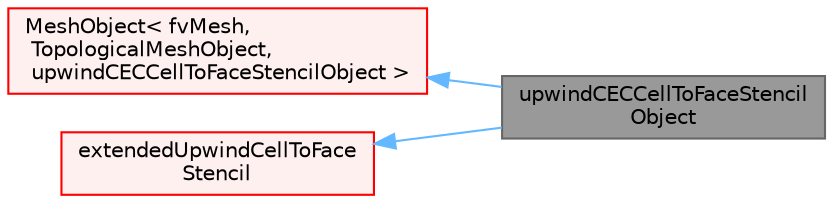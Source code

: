 digraph "upwindCECCellToFaceStencilObject"
{
 // LATEX_PDF_SIZE
  bgcolor="transparent";
  edge [fontname=Helvetica,fontsize=10,labelfontname=Helvetica,labelfontsize=10];
  node [fontname=Helvetica,fontsize=10,shape=box,height=0.2,width=0.4];
  rankdir="LR";
  Node1 [id="Node000001",label="upwindCECCellToFaceStencil\lObject",height=0.2,width=0.4,color="gray40", fillcolor="grey60", style="filled", fontcolor="black",tooltip=" "];
  Node2 -> Node1 [id="edge1_Node000001_Node000002",dir="back",color="steelblue1",style="solid",tooltip=" "];
  Node2 [id="Node000002",label="MeshObject\< fvMesh,\l TopologicalMeshObject,\l upwindCECCellToFaceStencilObject \>",height=0.2,width=0.4,color="red", fillcolor="#FFF0F0", style="filled",URL="$classFoam_1_1MeshObject.html",tooltip=" "];
  Node6 -> Node1 [id="edge2_Node000001_Node000006",dir="back",color="steelblue1",style="solid",tooltip=" "];
  Node6 [id="Node000006",label="extendedUpwindCellToFace\lStencil",height=0.2,width=0.4,color="red", fillcolor="#FFF0F0", style="filled",URL="$classFoam_1_1extendedUpwindCellToFaceStencil.html",tooltip="Creates upwind stencil by shifting a centred stencil to upwind and downwind faces and optionally remo..."];
}
